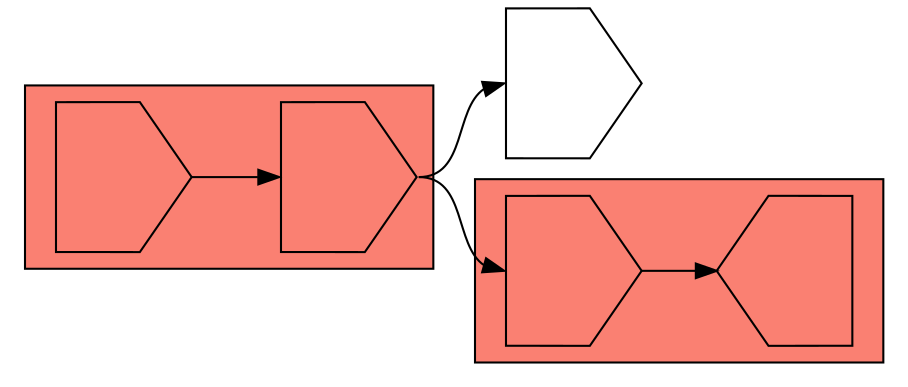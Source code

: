 digraph asm {
	rotate=90;
	edge [headport=n,tailport=s];
subgraph cluster_C4297_2 {
	4297 [label="",height=1,width=1,shape=invhouse];
	2 [label="",height=1,width=1,shape=invhouse];
	style=filled;
	fillcolor=salmon;
}
subgraph cluster_C20147_19175 {
	20147 [label="",height=1,width=1,shape=invhouse];
	19175 [label="",height=1,width=1,shape=house];
	style=filled;
	fillcolor=salmon;
}
	17928 [label="",height=1,width=1,shape=invhouse];
	4297 -> 2
	2 -> 17928
	2 -> 20147
	20147 -> 19175
}